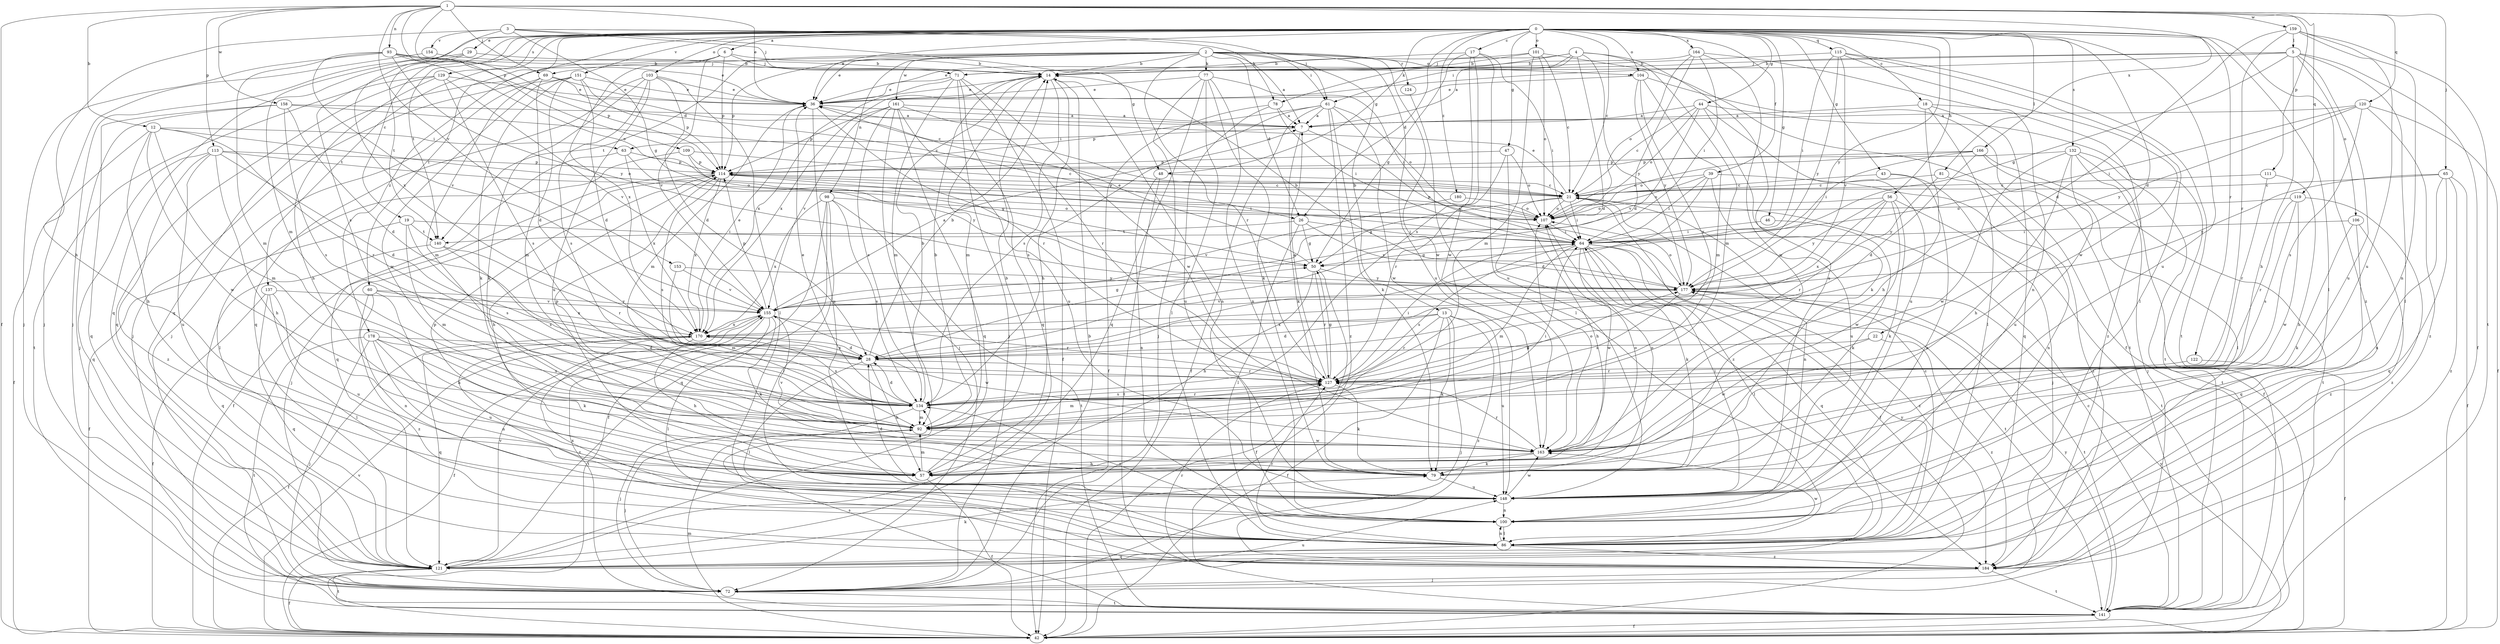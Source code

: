 strict digraph  {
0;
1;
2;
3;
4;
5;
6;
7;
12;
13;
14;
17;
18;
19;
21;
22;
26;
28;
29;
36;
39;
42;
43;
44;
46;
47;
48;
50;
56;
57;
60;
61;
63;
64;
65;
69;
71;
72;
77;
78;
79;
81;
86;
92;
93;
98;
100;
101;
103;
104;
106;
107;
109;
111;
113;
114;
115;
119;
120;
121;
122;
124;
127;
129;
132;
134;
137;
140;
141;
148;
151;
153;
154;
155;
158;
159;
161;
163;
164;
166;
170;
177;
178;
180;
184;
0 -> 6  [label=a];
0 -> 17  [label=c];
0 -> 18  [label=c];
0 -> 19  [label=c];
0 -> 21  [label=c];
0 -> 22  [label=d];
0 -> 26  [label=d];
0 -> 29  [label=e];
0 -> 36  [label=e];
0 -> 39  [label=f];
0 -> 43  [label=g];
0 -> 44  [label=g];
0 -> 46  [label=g];
0 -> 47  [label=g];
0 -> 48  [label=g];
0 -> 56  [label=h];
0 -> 60  [label=i];
0 -> 81  [label=l];
0 -> 86  [label=l];
0 -> 92  [label=m];
0 -> 101  [label=o];
0 -> 103  [label=o];
0 -> 104  [label=o];
0 -> 115  [label=q];
0 -> 122  [label=r];
0 -> 129  [label=s];
0 -> 132  [label=s];
0 -> 134  [label=s];
0 -> 137  [label=t];
0 -> 140  [label=t];
0 -> 148  [label=u];
0 -> 151  [label=v];
0 -> 164  [label=x];
0 -> 177  [label=y];
0 -> 178  [label=z];
0 -> 180  [label=z];
0 -> 184  [label=z];
1 -> 12  [label=b];
1 -> 26  [label=d];
1 -> 36  [label=e];
1 -> 42  [label=f];
1 -> 65  [label=j];
1 -> 69  [label=j];
1 -> 93  [label=n];
1 -> 109  [label=p];
1 -> 111  [label=p];
1 -> 113  [label=p];
1 -> 119  [label=q];
1 -> 120  [label=q];
1 -> 153  [label=v];
1 -> 158  [label=w];
1 -> 159  [label=w];
1 -> 166  [label=x];
2 -> 7  [label=a];
2 -> 13  [label=b];
2 -> 14  [label=b];
2 -> 26  [label=d];
2 -> 36  [label=e];
2 -> 61  [label=i];
2 -> 69  [label=j];
2 -> 77  [label=k];
2 -> 98  [label=n];
2 -> 104  [label=o];
2 -> 114  [label=p];
2 -> 124  [label=r];
2 -> 127  [label=r];
2 -> 140  [label=t];
2 -> 148  [label=u];
2 -> 161  [label=w];
2 -> 163  [label=w];
3 -> 48  [label=g];
3 -> 50  [label=g];
3 -> 57  [label=h];
3 -> 61  [label=i];
3 -> 71  [label=j];
3 -> 78  [label=k];
3 -> 154  [label=v];
3 -> 170  [label=x];
4 -> 7  [label=a];
4 -> 28  [label=d];
4 -> 61  [label=i];
4 -> 71  [label=j];
4 -> 78  [label=k];
4 -> 92  [label=m];
4 -> 148  [label=u];
4 -> 177  [label=y];
5 -> 14  [label=b];
5 -> 36  [label=e];
5 -> 42  [label=f];
5 -> 50  [label=g];
5 -> 57  [label=h];
5 -> 71  [label=j];
5 -> 86  [label=l];
5 -> 106  [label=o];
5 -> 148  [label=u];
6 -> 14  [label=b];
6 -> 71  [label=j];
6 -> 114  [label=p];
6 -> 121  [label=q];
6 -> 155  [label=v];
6 -> 170  [label=x];
7 -> 63  [label=i];
7 -> 79  [label=k];
7 -> 177  [label=y];
12 -> 42  [label=f];
12 -> 57  [label=h];
12 -> 63  [label=i];
12 -> 92  [label=m];
12 -> 107  [label=o];
12 -> 127  [label=r];
12 -> 163  [label=w];
13 -> 28  [label=d];
13 -> 42  [label=f];
13 -> 72  [label=j];
13 -> 79  [label=k];
13 -> 127  [label=r];
13 -> 148  [label=u];
13 -> 170  [label=x];
13 -> 184  [label=z];
14 -> 36  [label=e];
14 -> 57  [label=h];
14 -> 92  [label=m];
14 -> 100  [label=n];
14 -> 134  [label=s];
14 -> 170  [label=x];
17 -> 14  [label=b];
17 -> 50  [label=g];
17 -> 64  [label=i];
17 -> 134  [label=s];
17 -> 148  [label=u];
17 -> 163  [label=w];
18 -> 7  [label=a];
18 -> 57  [label=h];
18 -> 86  [label=l];
18 -> 121  [label=q];
18 -> 184  [label=z];
19 -> 42  [label=f];
19 -> 64  [label=i];
19 -> 92  [label=m];
19 -> 134  [label=s];
19 -> 140  [label=t];
21 -> 36  [label=e];
21 -> 42  [label=f];
21 -> 50  [label=g];
21 -> 57  [label=h];
21 -> 64  [label=i];
21 -> 100  [label=n];
21 -> 107  [label=o];
21 -> 114  [label=p];
22 -> 28  [label=d];
22 -> 163  [label=w];
22 -> 184  [label=z];
26 -> 50  [label=g];
26 -> 64  [label=i];
26 -> 86  [label=l];
26 -> 140  [label=t];
26 -> 177  [label=y];
28 -> 14  [label=b];
28 -> 57  [label=h];
28 -> 86  [label=l];
28 -> 127  [label=r];
28 -> 170  [label=x];
29 -> 14  [label=b];
29 -> 72  [label=j];
29 -> 121  [label=q];
29 -> 140  [label=t];
36 -> 7  [label=a];
36 -> 92  [label=m];
36 -> 127  [label=r];
36 -> 148  [label=u];
39 -> 21  [label=c];
39 -> 28  [label=d];
39 -> 64  [label=i];
39 -> 107  [label=o];
39 -> 148  [label=u];
39 -> 184  [label=z];
42 -> 92  [label=m];
42 -> 155  [label=v];
42 -> 177  [label=y];
43 -> 21  [label=c];
43 -> 72  [label=j];
43 -> 100  [label=n];
44 -> 7  [label=a];
44 -> 21  [label=c];
44 -> 79  [label=k];
44 -> 107  [label=o];
44 -> 141  [label=t];
44 -> 148  [label=u];
44 -> 155  [label=v];
46 -> 64  [label=i];
46 -> 79  [label=k];
47 -> 107  [label=o];
47 -> 114  [label=p];
47 -> 127  [label=r];
47 -> 184  [label=z];
48 -> 21  [label=c];
48 -> 100  [label=n];
48 -> 141  [label=t];
50 -> 36  [label=e];
50 -> 42  [label=f];
50 -> 57  [label=h];
50 -> 127  [label=r];
50 -> 177  [label=y];
56 -> 79  [label=k];
56 -> 107  [label=o];
56 -> 127  [label=r];
56 -> 141  [label=t];
56 -> 163  [label=w];
56 -> 170  [label=x];
56 -> 177  [label=y];
57 -> 14  [label=b];
57 -> 42  [label=f];
57 -> 92  [label=m];
57 -> 107  [label=o];
57 -> 114  [label=p];
60 -> 57  [label=h];
60 -> 100  [label=n];
60 -> 155  [label=v];
60 -> 170  [label=x];
60 -> 184  [label=z];
61 -> 7  [label=a];
61 -> 42  [label=f];
61 -> 79  [label=k];
61 -> 107  [label=o];
61 -> 114  [label=p];
61 -> 134  [label=s];
61 -> 163  [label=w];
61 -> 184  [label=z];
63 -> 114  [label=p];
63 -> 121  [label=q];
63 -> 170  [label=x];
63 -> 177  [label=y];
64 -> 50  [label=g];
64 -> 79  [label=k];
64 -> 86  [label=l];
64 -> 92  [label=m];
64 -> 121  [label=q];
64 -> 134  [label=s];
64 -> 141  [label=t];
64 -> 163  [label=w];
64 -> 184  [label=z];
65 -> 21  [label=c];
65 -> 42  [label=f];
65 -> 100  [label=n];
65 -> 121  [label=q];
65 -> 177  [label=y];
65 -> 184  [label=z];
69 -> 21  [label=c];
69 -> 28  [label=d];
69 -> 36  [label=e];
69 -> 72  [label=j];
69 -> 92  [label=m];
71 -> 36  [label=e];
71 -> 42  [label=f];
71 -> 72  [label=j];
71 -> 92  [label=m];
71 -> 121  [label=q];
71 -> 163  [label=w];
71 -> 170  [label=x];
72 -> 14  [label=b];
72 -> 141  [label=t];
72 -> 148  [label=u];
77 -> 36  [label=e];
77 -> 64  [label=i];
77 -> 72  [label=j];
77 -> 79  [label=k];
77 -> 86  [label=l];
77 -> 100  [label=n];
77 -> 121  [label=q];
78 -> 7  [label=a];
78 -> 42  [label=f];
78 -> 64  [label=i];
78 -> 148  [label=u];
79 -> 107  [label=o];
79 -> 148  [label=u];
81 -> 21  [label=c];
81 -> 100  [label=n];
81 -> 177  [label=y];
86 -> 21  [label=c];
86 -> 100  [label=n];
86 -> 121  [label=q];
86 -> 127  [label=r];
86 -> 163  [label=w];
86 -> 170  [label=x];
86 -> 177  [label=y];
86 -> 184  [label=z];
92 -> 14  [label=b];
92 -> 64  [label=i];
92 -> 72  [label=j];
92 -> 114  [label=p];
92 -> 163  [label=w];
93 -> 14  [label=b];
93 -> 36  [label=e];
93 -> 72  [label=j];
93 -> 92  [label=m];
93 -> 107  [label=o];
93 -> 114  [label=p];
93 -> 155  [label=v];
93 -> 177  [label=y];
98 -> 42  [label=f];
98 -> 86  [label=l];
98 -> 107  [label=o];
98 -> 121  [label=q];
98 -> 134  [label=s];
98 -> 141  [label=t];
98 -> 170  [label=x];
100 -> 86  [label=l];
100 -> 134  [label=s];
101 -> 14  [label=b];
101 -> 21  [label=c];
101 -> 36  [label=e];
101 -> 42  [label=f];
101 -> 92  [label=m];
101 -> 107  [label=o];
103 -> 28  [label=d];
103 -> 36  [label=e];
103 -> 79  [label=k];
103 -> 86  [label=l];
103 -> 121  [label=q];
103 -> 134  [label=s];
103 -> 148  [label=u];
104 -> 36  [label=e];
104 -> 92  [label=m];
104 -> 127  [label=r];
104 -> 141  [label=t];
104 -> 177  [label=y];
106 -> 64  [label=i];
106 -> 79  [label=k];
106 -> 121  [label=q];
106 -> 184  [label=z];
107 -> 64  [label=i];
107 -> 114  [label=p];
109 -> 21  [label=c];
109 -> 50  [label=g];
109 -> 86  [label=l];
109 -> 114  [label=p];
111 -> 21  [label=c];
111 -> 57  [label=h];
111 -> 127  [label=r];
113 -> 28  [label=d];
113 -> 57  [label=h];
113 -> 107  [label=o];
113 -> 114  [label=p];
113 -> 121  [label=q];
113 -> 148  [label=u];
113 -> 184  [label=z];
114 -> 21  [label=c];
114 -> 42  [label=f];
114 -> 57  [label=h];
114 -> 64  [label=i];
114 -> 72  [label=j];
114 -> 134  [label=s];
114 -> 170  [label=x];
115 -> 14  [label=b];
115 -> 64  [label=i];
115 -> 86  [label=l];
115 -> 141  [label=t];
115 -> 155  [label=v];
115 -> 163  [label=w];
115 -> 177  [label=y];
119 -> 107  [label=o];
119 -> 127  [label=r];
119 -> 134  [label=s];
119 -> 163  [label=w];
119 -> 184  [label=z];
120 -> 7  [label=a];
120 -> 42  [label=f];
120 -> 64  [label=i];
120 -> 134  [label=s];
120 -> 177  [label=y];
120 -> 184  [label=z];
121 -> 42  [label=f];
121 -> 79  [label=k];
121 -> 141  [label=t];
121 -> 155  [label=v];
122 -> 42  [label=f];
122 -> 127  [label=r];
124 -> 86  [label=l];
127 -> 7  [label=a];
127 -> 50  [label=g];
127 -> 64  [label=i];
127 -> 79  [label=k];
127 -> 92  [label=m];
127 -> 134  [label=s];
129 -> 36  [label=e];
129 -> 57  [label=h];
129 -> 121  [label=q];
129 -> 134  [label=s];
129 -> 141  [label=t];
129 -> 155  [label=v];
132 -> 42  [label=f];
132 -> 57  [label=h];
132 -> 72  [label=j];
132 -> 114  [label=p];
132 -> 141  [label=t];
132 -> 148  [label=u];
132 -> 163  [label=w];
134 -> 14  [label=b];
134 -> 28  [label=d];
134 -> 36  [label=e];
134 -> 72  [label=j];
134 -> 92  [label=m];
134 -> 127  [label=r];
134 -> 177  [label=y];
137 -> 42  [label=f];
137 -> 86  [label=l];
137 -> 121  [label=q];
137 -> 148  [label=u];
137 -> 155  [label=v];
140 -> 121  [label=q];
140 -> 127  [label=r];
140 -> 134  [label=s];
141 -> 21  [label=c];
141 -> 42  [label=f];
141 -> 134  [label=s];
141 -> 177  [label=y];
148 -> 28  [label=d];
148 -> 64  [label=i];
148 -> 100  [label=n];
148 -> 163  [label=w];
151 -> 28  [label=d];
151 -> 36  [label=e];
151 -> 72  [label=j];
151 -> 79  [label=k];
151 -> 92  [label=m];
151 -> 114  [label=p];
151 -> 163  [label=w];
153 -> 92  [label=m];
153 -> 155  [label=v];
153 -> 177  [label=y];
154 -> 14  [label=b];
154 -> 72  [label=j];
155 -> 7  [label=a];
155 -> 42  [label=f];
155 -> 50  [label=g];
155 -> 79  [label=k];
155 -> 86  [label=l];
155 -> 114  [label=p];
155 -> 127  [label=r];
155 -> 141  [label=t];
155 -> 163  [label=w];
155 -> 170  [label=x];
158 -> 7  [label=a];
158 -> 21  [label=c];
158 -> 28  [label=d];
158 -> 72  [label=j];
158 -> 121  [label=q];
158 -> 134  [label=s];
159 -> 28  [label=d];
159 -> 100  [label=n];
159 -> 127  [label=r];
159 -> 141  [label=t];
159 -> 148  [label=u];
159 -> 5  [label=l];
161 -> 7  [label=a];
161 -> 72  [label=j];
161 -> 114  [label=p];
161 -> 121  [label=q];
161 -> 127  [label=r];
161 -> 134  [label=s];
161 -> 148  [label=u];
161 -> 155  [label=v];
163 -> 57  [label=h];
163 -> 79  [label=k];
163 -> 107  [label=o];
163 -> 127  [label=r];
163 -> 155  [label=v];
164 -> 14  [label=b];
164 -> 28  [label=d];
164 -> 64  [label=i];
164 -> 100  [label=n];
164 -> 107  [label=o];
164 -> 163  [label=w];
166 -> 28  [label=d];
166 -> 64  [label=i];
166 -> 86  [label=l];
166 -> 107  [label=o];
166 -> 114  [label=p];
166 -> 141  [label=t];
170 -> 28  [label=d];
170 -> 36  [label=e];
170 -> 42  [label=f];
170 -> 57  [label=h];
170 -> 121  [label=q];
170 -> 134  [label=s];
170 -> 184  [label=z];
177 -> 14  [label=b];
177 -> 107  [label=o];
177 -> 134  [label=s];
177 -> 141  [label=t];
177 -> 155  [label=v];
178 -> 28  [label=d];
178 -> 72  [label=j];
178 -> 79  [label=k];
178 -> 100  [label=n];
178 -> 134  [label=s];
178 -> 141  [label=t];
178 -> 148  [label=u];
180 -> 107  [label=o];
180 -> 155  [label=v];
184 -> 72  [label=j];
184 -> 127  [label=r];
184 -> 141  [label=t];
}
